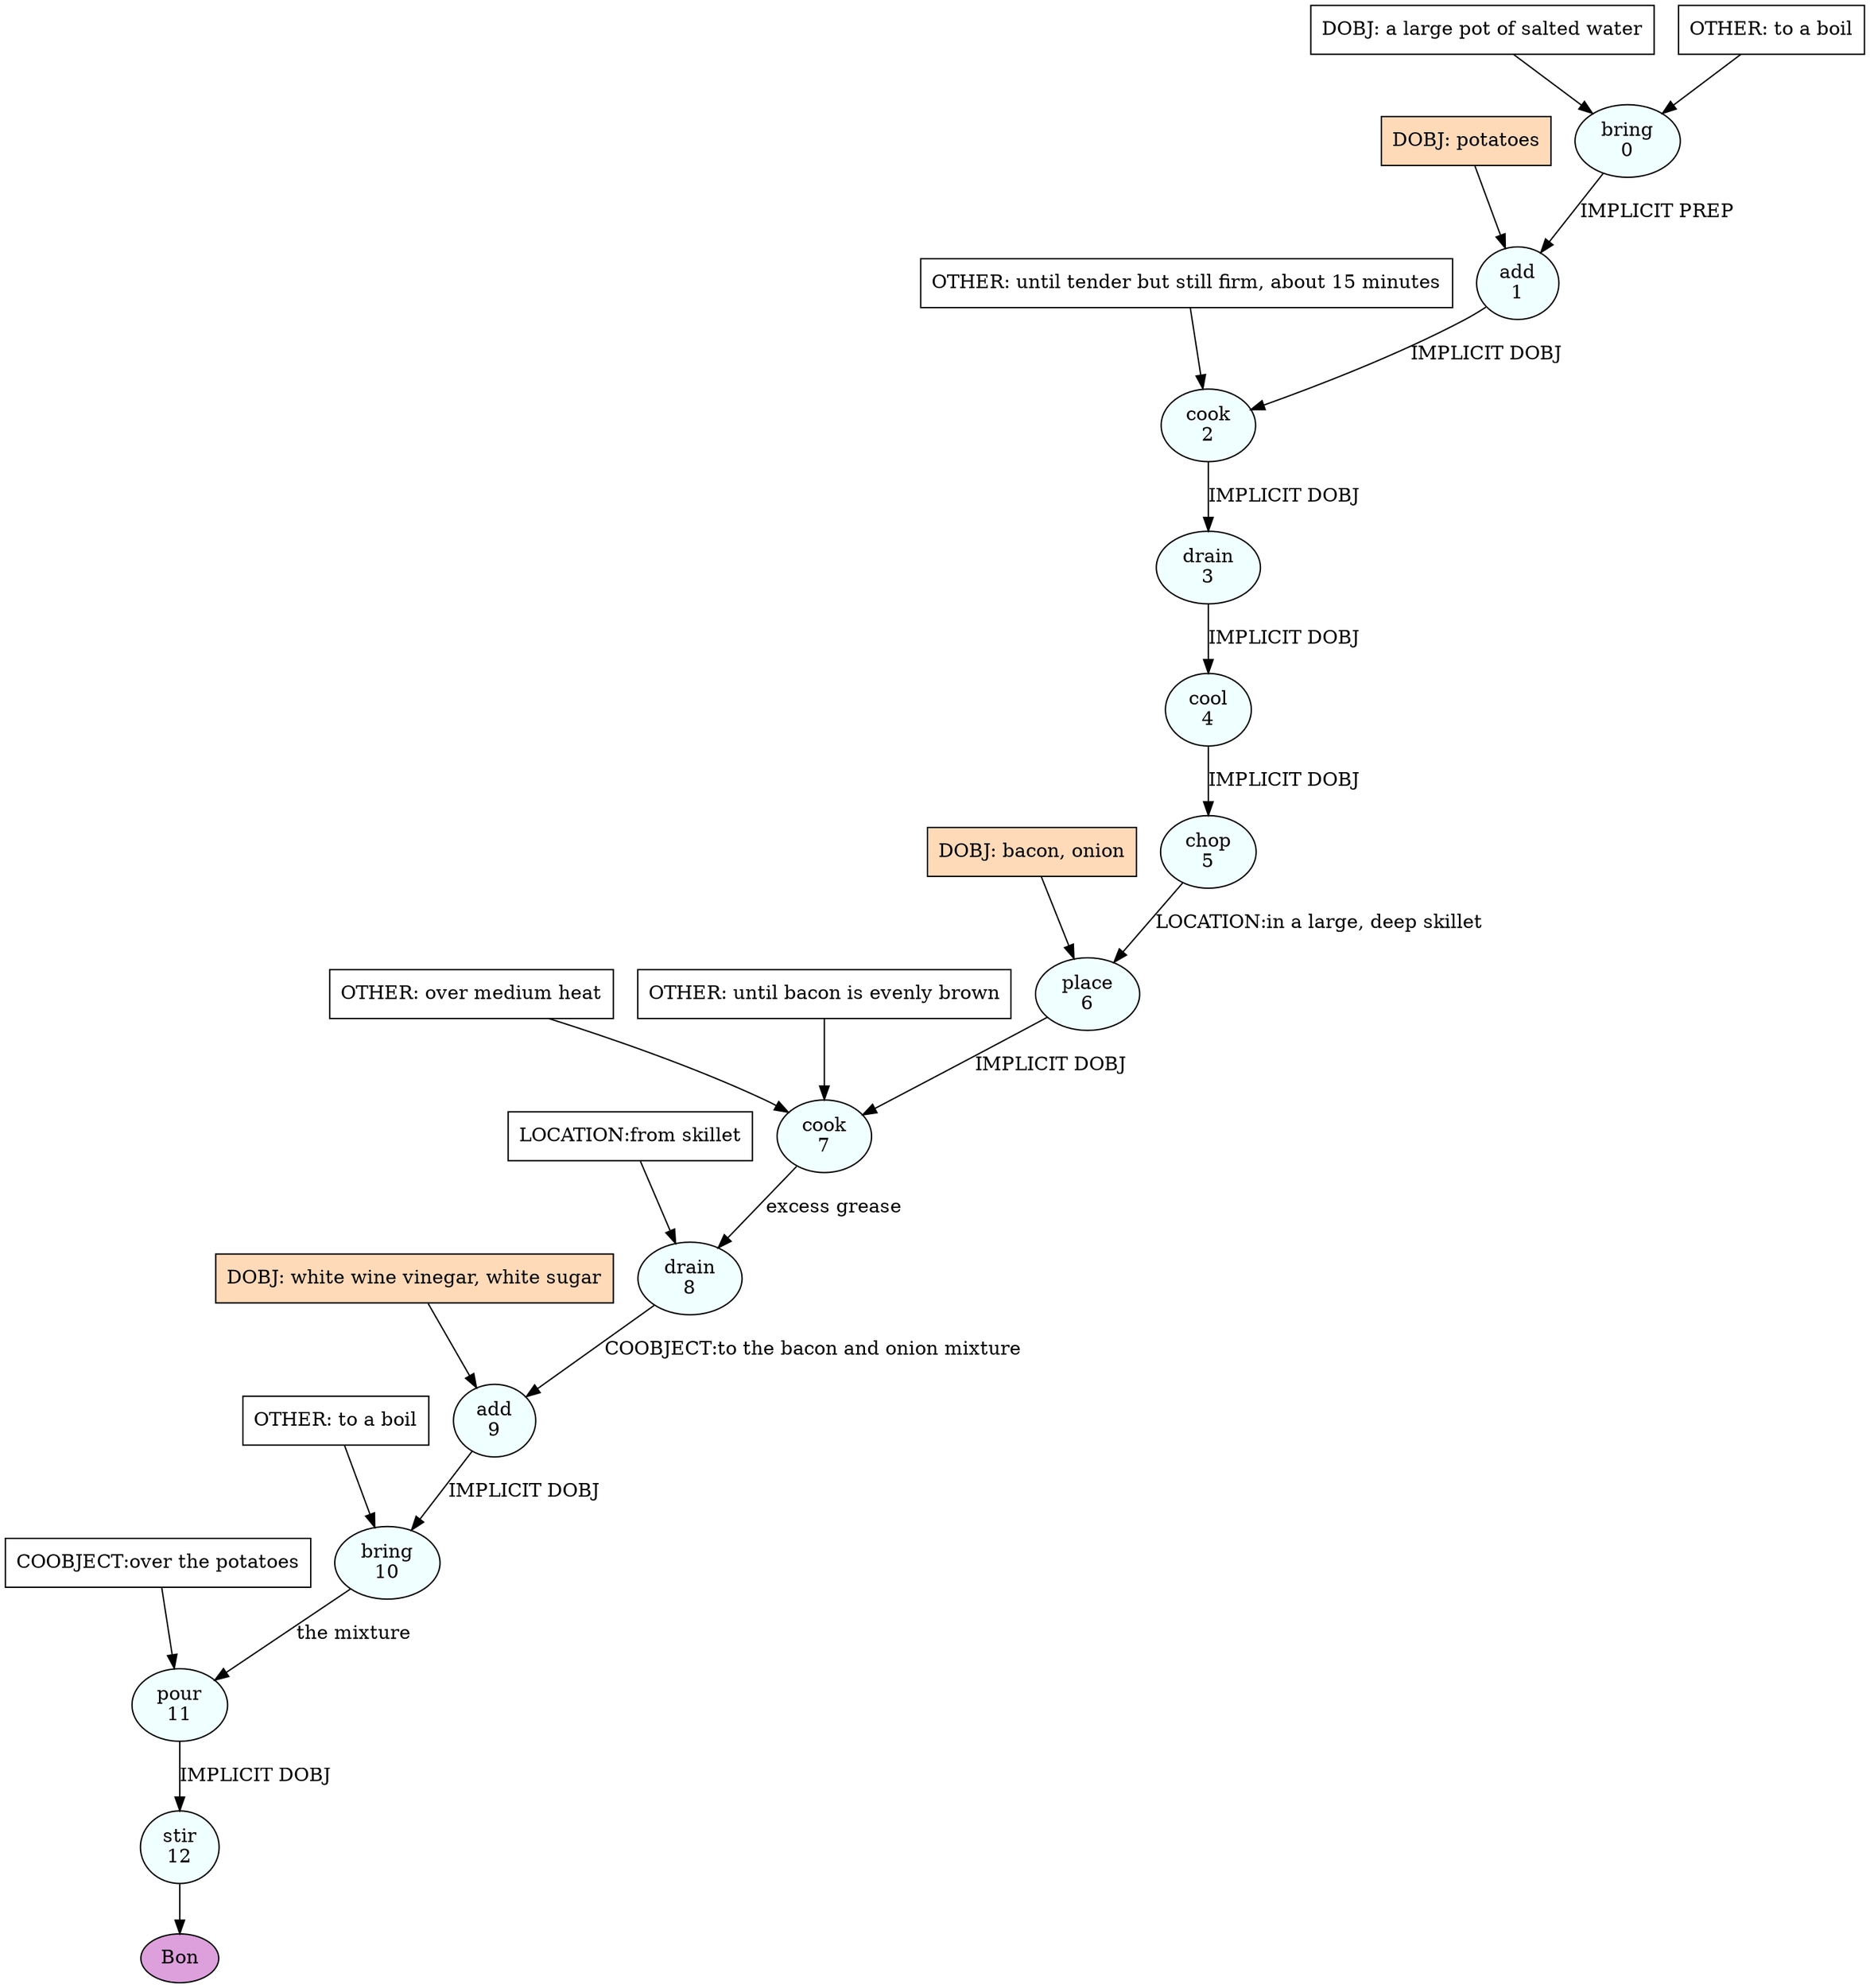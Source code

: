 digraph recipe {
E0[label="bring
0", shape=oval, style=filled, fillcolor=azure]
E1[label="add
1", shape=oval, style=filled, fillcolor=azure]
E2[label="cook
2", shape=oval, style=filled, fillcolor=azure]
E3[label="drain
3", shape=oval, style=filled, fillcolor=azure]
E4[label="cool
4", shape=oval, style=filled, fillcolor=azure]
E5[label="chop
5", shape=oval, style=filled, fillcolor=azure]
E6[label="place
6", shape=oval, style=filled, fillcolor=azure]
E7[label="cook
7", shape=oval, style=filled, fillcolor=azure]
E8[label="drain
8", shape=oval, style=filled, fillcolor=azure]
E9[label="add
9", shape=oval, style=filled, fillcolor=azure]
E10[label="bring
10", shape=oval, style=filled, fillcolor=azure]
E11[label="pour
11", shape=oval, style=filled, fillcolor=azure]
E12[label="stir
12", shape=oval, style=filled, fillcolor=azure]
D0[label="DOBJ: a large pot of salted water", shape=box, style=filled, fillcolor=white]
D0 -> E0
O0_0[label="OTHER: to a boil", shape=box, style=filled, fillcolor=white]
O0_0 -> E0
D1_ing[label="DOBJ: potatoes", shape=box, style=filled, fillcolor=peachpuff]
D1_ing -> E1
E0 -> E1 [label="IMPLICIT PREP"]
E1 -> E2 [label="IMPLICIT DOBJ"]
O2_0_0[label="OTHER: until tender but still firm, about 15 minutes", shape=box, style=filled, fillcolor=white]
O2_0_0 -> E2
E2 -> E3 [label="IMPLICIT DOBJ"]
E3 -> E4 [label="IMPLICIT DOBJ"]
E4 -> E5 [label="IMPLICIT DOBJ"]
D6_ing[label="DOBJ: bacon, onion", shape=box, style=filled, fillcolor=peachpuff]
D6_ing -> E6
E5 -> E6 [label="LOCATION:in a large, deep skillet"]
E6 -> E7 [label="IMPLICIT DOBJ"]
O7_0_0[label="OTHER: over medium heat", shape=box, style=filled, fillcolor=white]
O7_0_0 -> E7
O7_1_0[label="OTHER: until bacon is evenly brown", shape=box, style=filled, fillcolor=white]
O7_1_0 -> E7
E7 -> E8 [label="excess grease"]
P8_0_0[label="LOCATION:from skillet", shape=box, style=filled, fillcolor=white]
P8_0_0 -> E8
D9_ing[label="DOBJ: white wine vinegar, white sugar", shape=box, style=filled, fillcolor=peachpuff]
D9_ing -> E9
E8 -> E9 [label="COOBJECT:to the bacon and onion mixture"]
E9 -> E10 [label="IMPLICIT DOBJ"]
O10_0_0[label="OTHER: to a boil", shape=box, style=filled, fillcolor=white]
O10_0_0 -> E10
E10 -> E11 [label="the mixture"]
P11_0_0[label="COOBJECT:over the potatoes", shape=box, style=filled, fillcolor=white]
P11_0_0 -> E11
E11 -> E12 [label="IMPLICIT DOBJ"]
EOR[label="Bon", shape=oval, style=filled, fillcolor=plum]
E12 -> EOR
}
